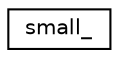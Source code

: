 digraph "Graphical Class Hierarchy"
{
  edge [fontname="Helvetica",fontsize="10",labelfontname="Helvetica",labelfontsize="10"];
  node [fontname="Helvetica",fontsize="10",shape=record];
  rankdir="LR";
  Node1 [label="small_",height=0.2,width=0.4,color="black", fillcolor="white", style="filled",URL="$structsmall__.html"];
}
